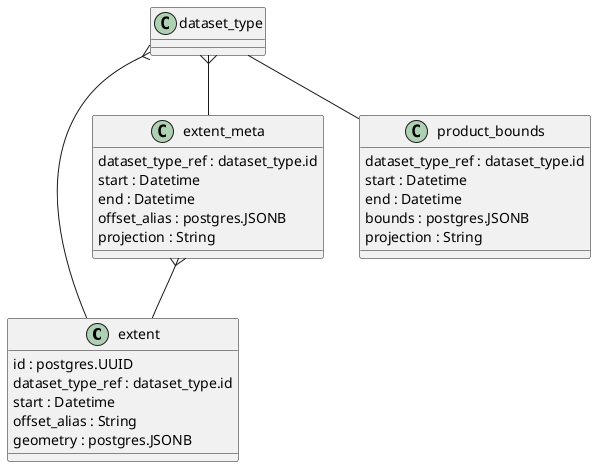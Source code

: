 @startuml
class extent {
    id : postgres.UUID
    dataset_type_ref : dataset_type.id
    start : Datetime
    offset_alias : String
    geometry : postgres.JSONB
}
class extent_meta {
    dataset_type_ref : dataset_type.id
    start : Datetime
    end : Datetime
    offset_alias : postgres.JSONB
    projection : String
}
class product_bounds {
    dataset_type_ref : dataset_type.id
    start : Datetime
    end : Datetime
    bounds : postgres.JSONB
    projection : String
}
class dataset_type

dataset_type }-- extent
dataset_type }-- extent_meta
dataset_type -- product_bounds
extent_meta }-- extent
@enduml